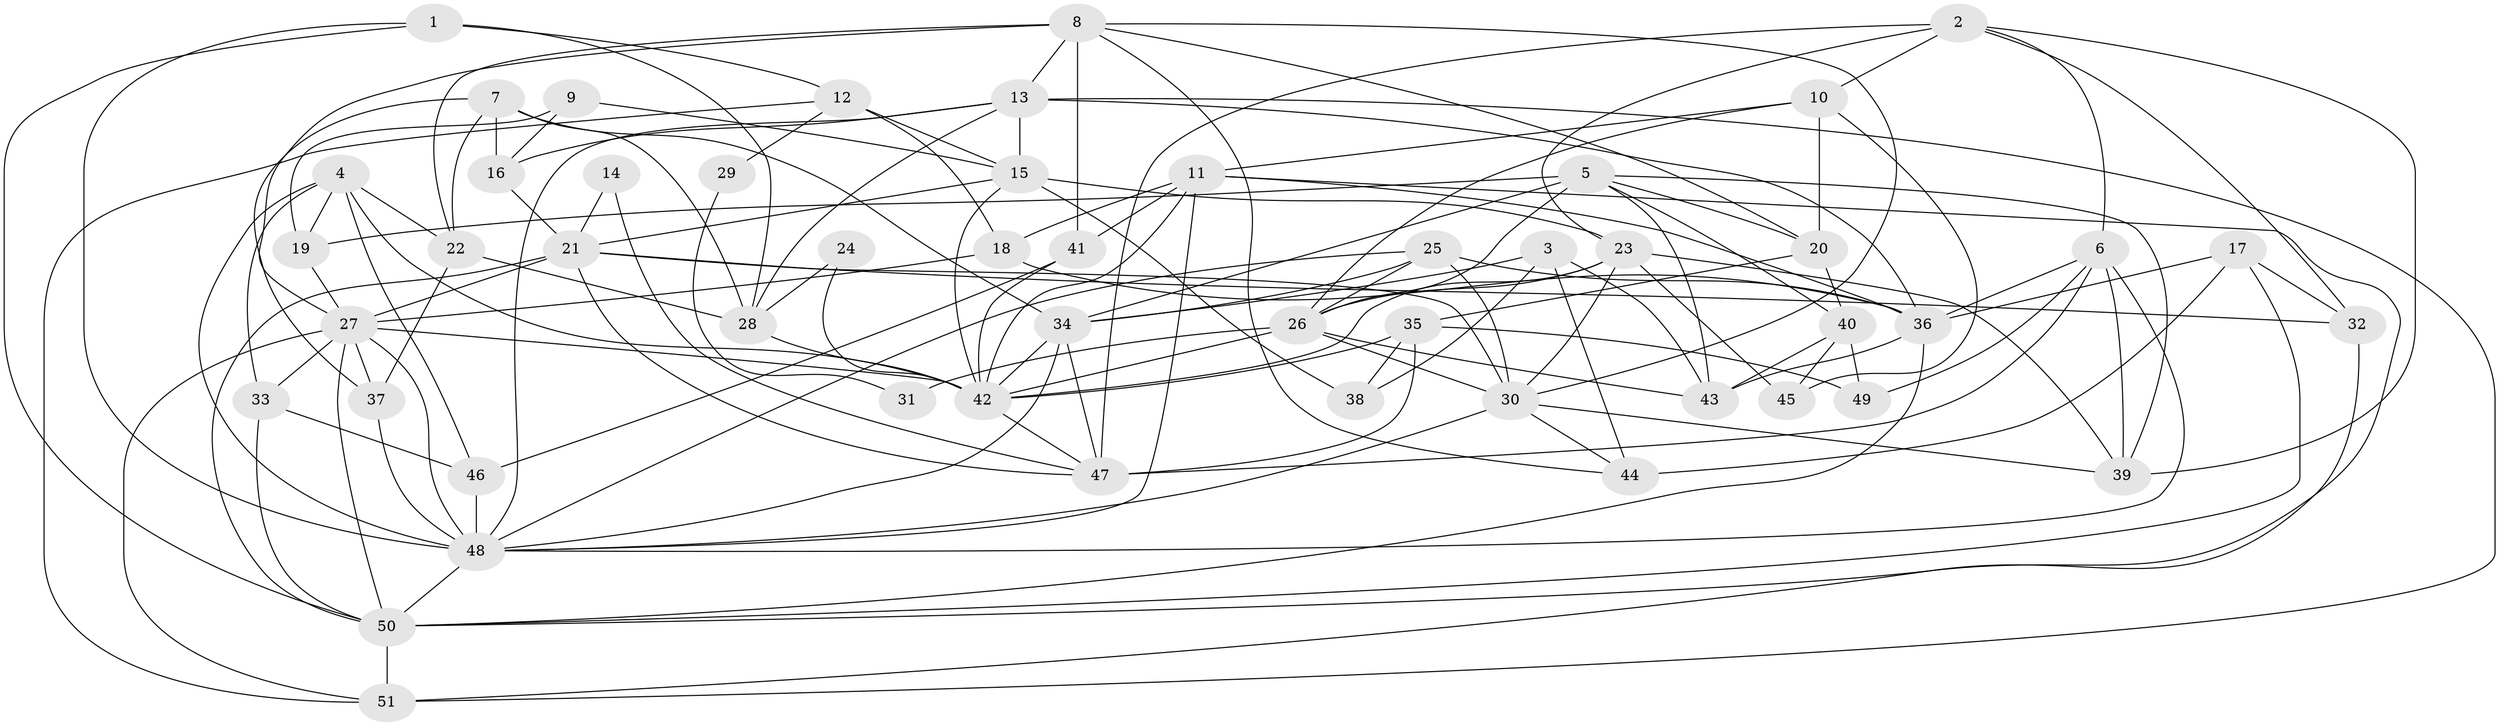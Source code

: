 // original degree distribution, {2: 0.11764705882352941, 5: 0.2647058823529412, 3: 0.28431372549019607, 4: 0.23529411764705882, 6: 0.058823529411764705, 7: 0.0196078431372549, 8: 0.0196078431372549}
// Generated by graph-tools (version 1.1) at 2025/01/03/09/25 03:01:58]
// undirected, 51 vertices, 139 edges
graph export_dot {
graph [start="1"]
  node [color=gray90,style=filled];
  1;
  2;
  3;
  4;
  5;
  6;
  7;
  8;
  9;
  10;
  11;
  12;
  13;
  14;
  15;
  16;
  17;
  18;
  19;
  20;
  21;
  22;
  23;
  24;
  25;
  26;
  27;
  28;
  29;
  30;
  31;
  32;
  33;
  34;
  35;
  36;
  37;
  38;
  39;
  40;
  41;
  42;
  43;
  44;
  45;
  46;
  47;
  48;
  49;
  50;
  51;
  1 -- 12 [weight=1.0];
  1 -- 28 [weight=1.0];
  1 -- 48 [weight=1.0];
  1 -- 50 [weight=1.0];
  2 -- 6 [weight=1.0];
  2 -- 10 [weight=1.0];
  2 -- 23 [weight=1.0];
  2 -- 32 [weight=1.0];
  2 -- 39 [weight=1.0];
  2 -- 47 [weight=1.0];
  3 -- 34 [weight=1.0];
  3 -- 38 [weight=1.0];
  3 -- 43 [weight=1.0];
  3 -- 44 [weight=2.0];
  4 -- 19 [weight=1.0];
  4 -- 22 [weight=1.0];
  4 -- 33 [weight=1.0];
  4 -- 42 [weight=1.0];
  4 -- 46 [weight=1.0];
  4 -- 48 [weight=2.0];
  5 -- 19 [weight=2.0];
  5 -- 20 [weight=1.0];
  5 -- 26 [weight=1.0];
  5 -- 34 [weight=2.0];
  5 -- 39 [weight=1.0];
  5 -- 40 [weight=2.0];
  5 -- 43 [weight=1.0];
  6 -- 36 [weight=1.0];
  6 -- 39 [weight=1.0];
  6 -- 47 [weight=1.0];
  6 -- 48 [weight=1.0];
  6 -- 49 [weight=1.0];
  7 -- 16 [weight=1.0];
  7 -- 22 [weight=1.0];
  7 -- 28 [weight=2.0];
  7 -- 34 [weight=1.0];
  7 -- 37 [weight=1.0];
  8 -- 13 [weight=1.0];
  8 -- 20 [weight=1.0];
  8 -- 22 [weight=1.0];
  8 -- 27 [weight=1.0];
  8 -- 30 [weight=1.0];
  8 -- 41 [weight=2.0];
  8 -- 44 [weight=1.0];
  9 -- 15 [weight=1.0];
  9 -- 16 [weight=1.0];
  9 -- 19 [weight=1.0];
  10 -- 11 [weight=1.0];
  10 -- 20 [weight=1.0];
  10 -- 26 [weight=1.0];
  10 -- 45 [weight=1.0];
  11 -- 18 [weight=1.0];
  11 -- 36 [weight=1.0];
  11 -- 41 [weight=1.0];
  11 -- 42 [weight=1.0];
  11 -- 48 [weight=1.0];
  11 -- 50 [weight=1.0];
  12 -- 15 [weight=1.0];
  12 -- 18 [weight=1.0];
  12 -- 29 [weight=2.0];
  12 -- 51 [weight=1.0];
  13 -- 15 [weight=1.0];
  13 -- 16 [weight=1.0];
  13 -- 28 [weight=1.0];
  13 -- 36 [weight=1.0];
  13 -- 48 [weight=1.0];
  13 -- 51 [weight=1.0];
  14 -- 21 [weight=1.0];
  14 -- 47 [weight=1.0];
  15 -- 21 [weight=1.0];
  15 -- 23 [weight=1.0];
  15 -- 38 [weight=1.0];
  15 -- 42 [weight=1.0];
  16 -- 21 [weight=1.0];
  17 -- 32 [weight=1.0];
  17 -- 36 [weight=1.0];
  17 -- 44 [weight=1.0];
  17 -- 50 [weight=1.0];
  18 -- 27 [weight=1.0];
  18 -- 36 [weight=1.0];
  19 -- 27 [weight=1.0];
  20 -- 35 [weight=1.0];
  20 -- 40 [weight=1.0];
  21 -- 27 [weight=1.0];
  21 -- 30 [weight=1.0];
  21 -- 32 [weight=1.0];
  21 -- 47 [weight=1.0];
  21 -- 50 [weight=1.0];
  22 -- 28 [weight=1.0];
  22 -- 37 [weight=1.0];
  23 -- 26 [weight=1.0];
  23 -- 30 [weight=1.0];
  23 -- 39 [weight=1.0];
  23 -- 42 [weight=1.0];
  23 -- 45 [weight=1.0];
  24 -- 28 [weight=1.0];
  24 -- 42 [weight=1.0];
  25 -- 26 [weight=1.0];
  25 -- 30 [weight=1.0];
  25 -- 34 [weight=1.0];
  25 -- 36 [weight=1.0];
  25 -- 48 [weight=1.0];
  26 -- 30 [weight=2.0];
  26 -- 31 [weight=1.0];
  26 -- 42 [weight=1.0];
  26 -- 43 [weight=1.0];
  27 -- 33 [weight=1.0];
  27 -- 37 [weight=1.0];
  27 -- 42 [weight=1.0];
  27 -- 48 [weight=1.0];
  27 -- 50 [weight=1.0];
  27 -- 51 [weight=1.0];
  28 -- 42 [weight=1.0];
  29 -- 31 [weight=2.0];
  30 -- 39 [weight=1.0];
  30 -- 44 [weight=1.0];
  30 -- 48 [weight=1.0];
  32 -- 51 [weight=1.0];
  33 -- 46 [weight=1.0];
  33 -- 50 [weight=1.0];
  34 -- 42 [weight=1.0];
  34 -- 47 [weight=1.0];
  34 -- 48 [weight=1.0];
  35 -- 38 [weight=1.0];
  35 -- 42 [weight=1.0];
  35 -- 47 [weight=2.0];
  35 -- 49 [weight=1.0];
  36 -- 43 [weight=1.0];
  36 -- 50 [weight=1.0];
  37 -- 48 [weight=1.0];
  40 -- 43 [weight=1.0];
  40 -- 45 [weight=1.0];
  40 -- 49 [weight=1.0];
  41 -- 42 [weight=1.0];
  41 -- 46 [weight=1.0];
  42 -- 47 [weight=1.0];
  46 -- 48 [weight=1.0];
  48 -- 50 [weight=1.0];
  50 -- 51 [weight=1.0];
}
